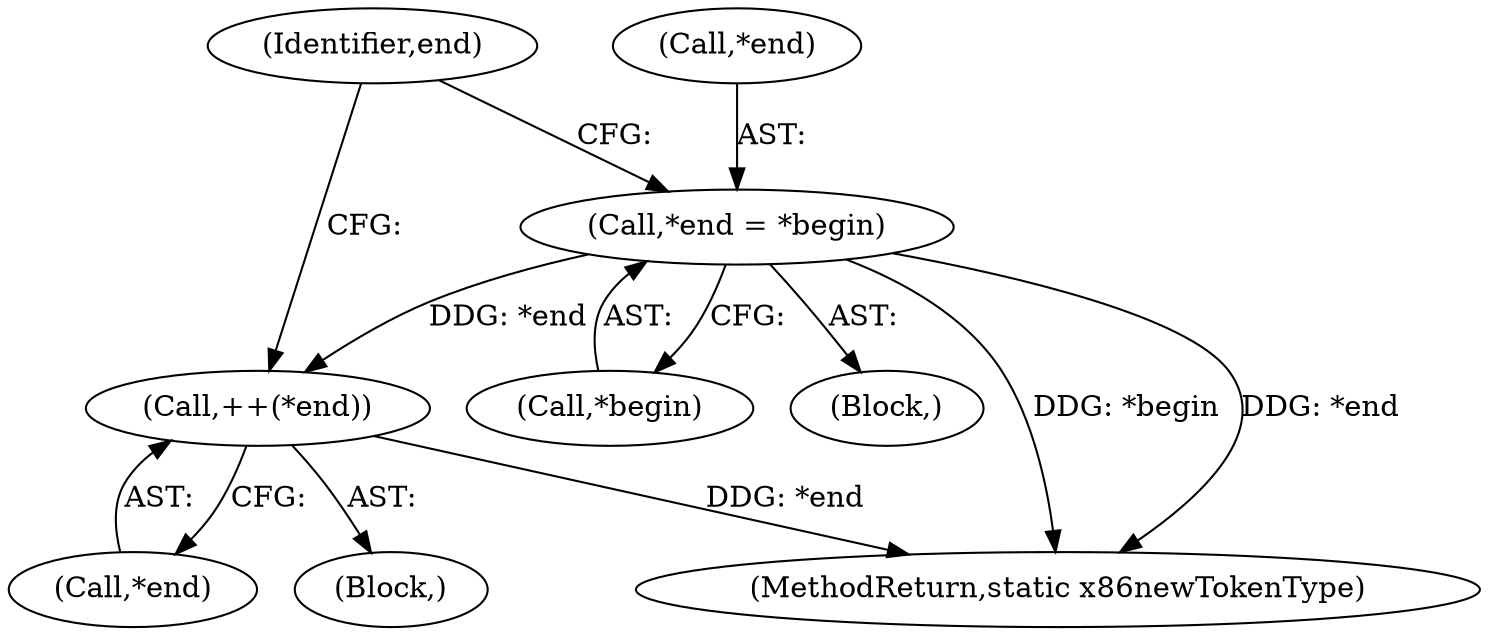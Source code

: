 digraph "0_radare2_66191f780863ea8c66ace4040d0d04a8842e8432@pointer" {
"1000148" [label="(Call,*end = *begin)"];
"1000164" [label="(Call,++(*end))"];
"1000148" [label="(Call,*end = *begin)"];
"1000211" [label="(MethodReturn,static x86newTokenType)"];
"1000149" [label="(Call,*end)"];
"1000151" [label="(Call,*begin)"];
"1000164" [label="(Call,++(*end))"];
"1000147" [label="(Block,)"];
"1000163" [label="(Block,)"];
"1000155" [label="(Identifier,end)"];
"1000165" [label="(Call,*end)"];
"1000148" -> "1000147"  [label="AST: "];
"1000148" -> "1000151"  [label="CFG: "];
"1000149" -> "1000148"  [label="AST: "];
"1000151" -> "1000148"  [label="AST: "];
"1000155" -> "1000148"  [label="CFG: "];
"1000148" -> "1000211"  [label="DDG: *begin"];
"1000148" -> "1000211"  [label="DDG: *end"];
"1000148" -> "1000164"  [label="DDG: *end"];
"1000164" -> "1000163"  [label="AST: "];
"1000164" -> "1000165"  [label="CFG: "];
"1000165" -> "1000164"  [label="AST: "];
"1000155" -> "1000164"  [label="CFG: "];
"1000164" -> "1000211"  [label="DDG: *end"];
}
